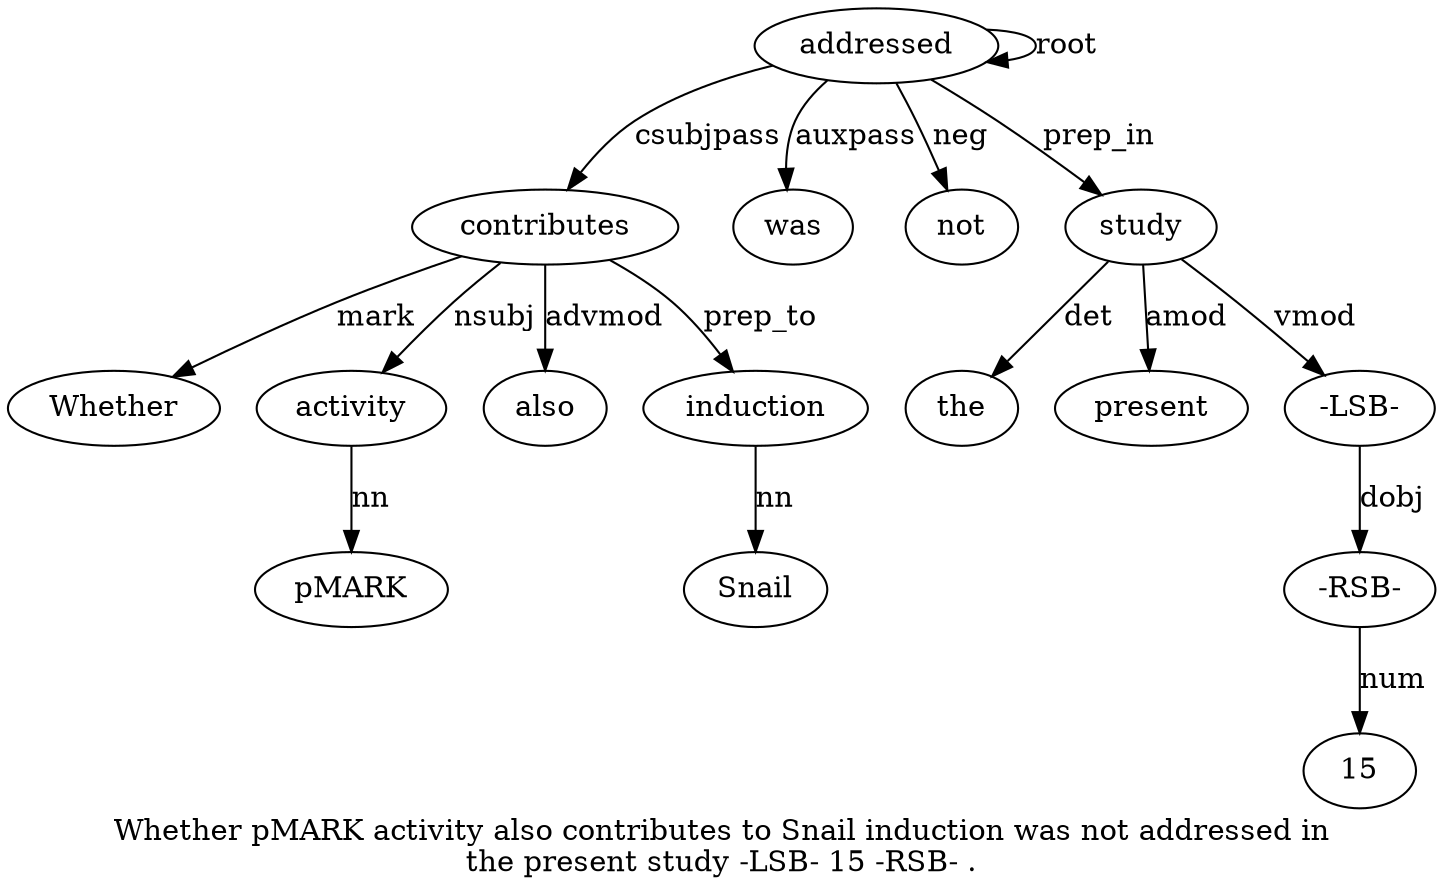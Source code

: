digraph "Whether pMARK activity also contributes to Snail induction was not addressed in the present study -LSB- 15 -RSB- ." {
label="Whether pMARK activity also contributes to Snail induction was not addressed in
the present study -LSB- 15 -RSB- .";
contributes5 [style=filled, fillcolor=white, label=contributes];
Whether1 [style=filled, fillcolor=white, label=Whether];
contributes5 -> Whether1  [label=mark];
activity3 [style=filled, fillcolor=white, label=activity];
pMARK2 [style=filled, fillcolor=white, label=pMARK];
activity3 -> pMARK2  [label=nn];
contributes5 -> activity3  [label=nsubj];
also4 [style=filled, fillcolor=white, label=also];
contributes5 -> also4  [label=advmod];
addressed11 [style=filled, fillcolor=white, label=addressed];
addressed11 -> contributes5  [label=csubjpass];
induction8 [style=filled, fillcolor=white, label=induction];
Snail7 [style=filled, fillcolor=white, label=Snail];
induction8 -> Snail7  [label=nn];
contributes5 -> induction8  [label=prep_to];
was9 [style=filled, fillcolor=white, label=was];
addressed11 -> was9  [label=auxpass];
not10 [style=filled, fillcolor=white, label=not];
addressed11 -> not10  [label=neg];
addressed11 -> addressed11  [label=root];
study15 [style=filled, fillcolor=white, label=study];
the13 [style=filled, fillcolor=white, label=the];
study15 -> the13  [label=det];
present14 [style=filled, fillcolor=white, label=present];
study15 -> present14  [label=amod];
addressed11 -> study15  [label=prep_in];
"-LSB-16" [style=filled, fillcolor=white, label="-LSB-"];
study15 -> "-LSB-16"  [label=vmod];
"-RSB-18" [style=filled, fillcolor=white, label="-RSB-"];
1517 [style=filled, fillcolor=white, label=15];
"-RSB-18" -> 1517  [label=num];
"-LSB-16" -> "-RSB-18"  [label=dobj];
}
